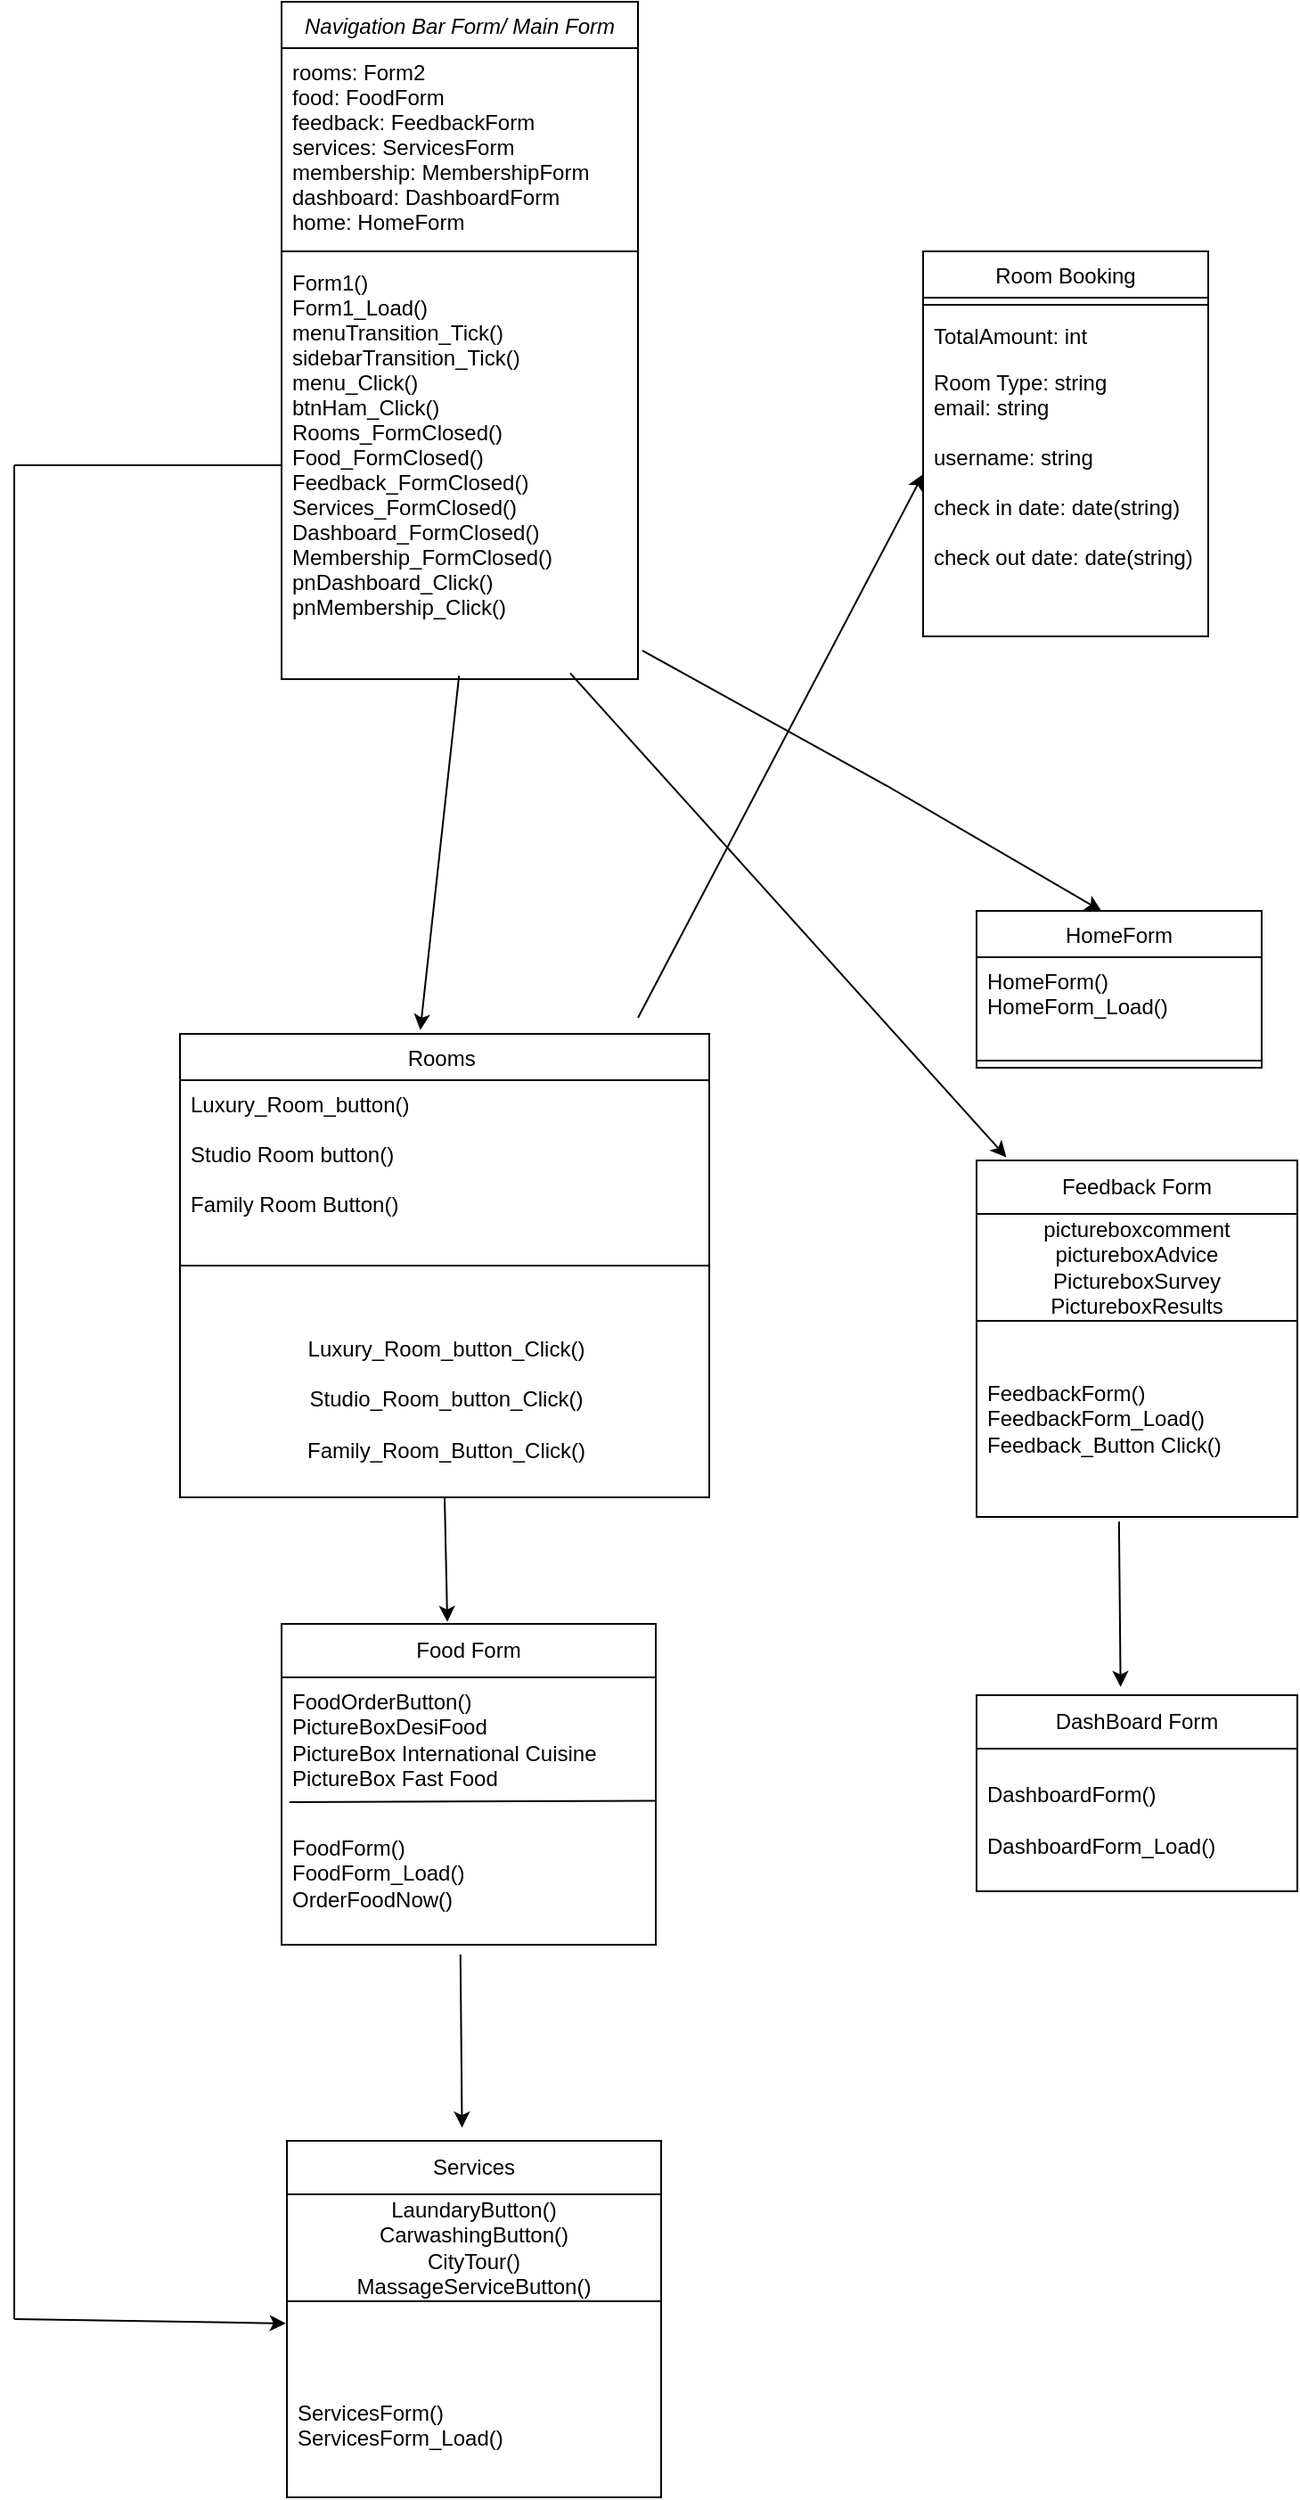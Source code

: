<mxfile version="22.1.18" type="device">
  <diagram id="C5RBs43oDa-KdzZeNtuy" name="Page-1">
    <mxGraphModel dx="1615" dy="857" grid="1" gridSize="10" guides="1" tooltips="1" connect="1" arrows="1" fold="1" page="1" pageScale="1" pageWidth="827" pageHeight="1169" math="0" shadow="0">
      <root>
        <mxCell id="WIyWlLk6GJQsqaUBKTNV-0" />
        <mxCell id="WIyWlLk6GJQsqaUBKTNV-1" parent="WIyWlLk6GJQsqaUBKTNV-0" />
        <mxCell id="zkfFHV4jXpPFQw0GAbJ--0" value="Navigation Bar Form/ Main Form" style="swimlane;fontStyle=2;align=center;verticalAlign=top;childLayout=stackLayout;horizontal=1;startSize=26;horizontalStack=0;resizeParent=1;resizeLast=0;collapsible=1;marginBottom=0;rounded=0;shadow=0;strokeWidth=1;" parent="WIyWlLk6GJQsqaUBKTNV-1" vertex="1">
          <mxGeometry x="220" y="130" width="200" height="380" as="geometry">
            <mxRectangle x="230" y="140" width="160" height="26" as="alternateBounds" />
          </mxGeometry>
        </mxCell>
        <mxCell id="zkfFHV4jXpPFQw0GAbJ--1" value="rooms: Form2&#xa;food: FoodForm&#xa;feedback: FeedbackForm &#xa;services: ServicesForm&#xa;membership: MembershipForm&#xa;dashboard: DashboardForm&#xa;home: HomeForm &#xa;" style="text;align=left;verticalAlign=top;spacingLeft=4;spacingRight=4;overflow=hidden;rotatable=0;points=[[0,0.5],[1,0.5]];portConstraint=eastwest;" parent="zkfFHV4jXpPFQw0GAbJ--0" vertex="1">
          <mxGeometry y="26" width="200" height="110" as="geometry" />
        </mxCell>
        <mxCell id="zkfFHV4jXpPFQw0GAbJ--4" value="" style="line;html=1;strokeWidth=1;align=left;verticalAlign=middle;spacingTop=-1;spacingLeft=3;spacingRight=3;rotatable=0;labelPosition=right;points=[];portConstraint=eastwest;" parent="zkfFHV4jXpPFQw0GAbJ--0" vertex="1">
          <mxGeometry y="136" width="200" height="8" as="geometry" />
        </mxCell>
        <mxCell id="zkfFHV4jXpPFQw0GAbJ--5" value="Form1()&#xa;Form1_Load()&#xa;menuTransition_Tick() &#xa;sidebarTransition_Tick() &#xa;menu_Click()&#xa;btnHam_Click()&#xa;Rooms_FormClosed()&#xa;Food_FormClosed()&#xa;Feedback_FormClosed()&#xa;Services_FormClosed()&#xa;Dashboard_FormClosed()&#xa;Membership_FormClosed()&#xa;pnDashboard_Click() &#xa;pnMembership_Click()&#xa;" style="text;align=left;verticalAlign=top;spacingLeft=4;spacingRight=4;overflow=hidden;rotatable=0;points=[[0,0.5],[1,0.5]];portConstraint=eastwest;" parent="zkfFHV4jXpPFQw0GAbJ--0" vertex="1">
          <mxGeometry y="144" width="200" height="232" as="geometry" />
        </mxCell>
        <mxCell id="zkfFHV4jXpPFQw0GAbJ--6" value="Rooms " style="swimlane;fontStyle=0;align=center;verticalAlign=top;childLayout=stackLayout;horizontal=1;startSize=26;horizontalStack=0;resizeParent=1;resizeLast=0;collapsible=1;marginBottom=0;rounded=0;shadow=0;strokeWidth=1;" parent="WIyWlLk6GJQsqaUBKTNV-1" vertex="1">
          <mxGeometry x="163" y="709" width="297" height="260" as="geometry">
            <mxRectangle x="130" y="380" width="160" height="26" as="alternateBounds" />
          </mxGeometry>
        </mxCell>
        <mxCell id="zkfFHV4jXpPFQw0GAbJ--8" value="Luxury_Room_button()&#xa;&#xa;Studio Room button()&#xa;&#xa;Family Room Button()&#xa;" style="text;align=left;verticalAlign=top;spacingLeft=4;spacingRight=4;overflow=hidden;rotatable=0;points=[[0,0.5],[1,0.5]];portConstraint=eastwest;rounded=0;shadow=0;html=0;" parent="zkfFHV4jXpPFQw0GAbJ--6" vertex="1">
          <mxGeometry y="26" width="297" height="84" as="geometry" />
        </mxCell>
        <mxCell id="zkfFHV4jXpPFQw0GAbJ--9" value="" style="line;html=1;strokeWidth=1;align=left;verticalAlign=middle;spacingTop=-1;spacingLeft=3;spacingRight=3;rotatable=0;labelPosition=right;points=[];portConstraint=eastwest;" parent="zkfFHV4jXpPFQw0GAbJ--6" vertex="1">
          <mxGeometry y="110" width="297" height="40" as="geometry" />
        </mxCell>
        <mxCell id="xoO9wUab0qVXwvC7VbBE-2" value="&lt;br&gt;Luxury_Room_button_Click()&lt;br style=&quot;border-color: var(--border-color); padding: 0px; margin: 0px;&quot;&gt;&lt;br style=&quot;border-color: var(--border-color); padding: 0px; margin: 0px;&quot;&gt;Studio_Room_button_Click()&lt;br style=&quot;border-color: var(--border-color); padding: 0px; margin: 0px;&quot;&gt;&lt;br style=&quot;border-color: var(--border-color); padding: 0px; margin: 0px;&quot;&gt;Family_Room_Button_Click()&lt;div style=&quot;border-color: var(--border-color); padding: 0px; margin: 0px;&quot;&gt;&lt;br style=&quot;border-color: var(--border-color); padding: 0px; margin: 0px; text-align: left;&quot;&gt;&lt;/div&gt;" style="text;html=1;align=center;verticalAlign=middle;resizable=0;points=[];autosize=1;strokeColor=none;fillColor=none;" parent="zkfFHV4jXpPFQw0GAbJ--6" vertex="1">
          <mxGeometry y="150" width="297" height="110" as="geometry" />
        </mxCell>
        <mxCell id="zkfFHV4jXpPFQw0GAbJ--13" value="HomeForm" style="swimlane;fontStyle=0;align=center;verticalAlign=top;childLayout=stackLayout;horizontal=1;startSize=26;horizontalStack=0;resizeParent=1;resizeLast=0;collapsible=1;marginBottom=0;rounded=0;shadow=0;strokeWidth=1;" parent="WIyWlLk6GJQsqaUBKTNV-1" vertex="1">
          <mxGeometry x="610" y="640" width="160" height="88" as="geometry">
            <mxRectangle x="340" y="380" width="170" height="26" as="alternateBounds" />
          </mxGeometry>
        </mxCell>
        <mxCell id="zkfFHV4jXpPFQw0GAbJ--14" value="HomeForm()&#xa;HomeForm_Load()" style="text;align=left;verticalAlign=top;spacingLeft=4;spacingRight=4;overflow=hidden;rotatable=0;points=[[0,0.5],[1,0.5]];portConstraint=eastwest;" parent="zkfFHV4jXpPFQw0GAbJ--13" vertex="1">
          <mxGeometry y="26" width="160" height="54" as="geometry" />
        </mxCell>
        <mxCell id="zkfFHV4jXpPFQw0GAbJ--15" value="" style="line;html=1;strokeWidth=1;align=left;verticalAlign=middle;spacingTop=-1;spacingLeft=3;spacingRight=3;rotatable=0;labelPosition=right;points=[];portConstraint=eastwest;" parent="zkfFHV4jXpPFQw0GAbJ--13" vertex="1">
          <mxGeometry y="80" width="160" height="8" as="geometry" />
        </mxCell>
        <mxCell id="zkfFHV4jXpPFQw0GAbJ--17" value="Room Booking" style="swimlane;fontStyle=0;align=center;verticalAlign=top;childLayout=stackLayout;horizontal=1;startSize=26;horizontalStack=0;resizeParent=1;resizeLast=0;collapsible=1;marginBottom=0;rounded=0;shadow=0;strokeWidth=1;" parent="WIyWlLk6GJQsqaUBKTNV-1" vertex="1">
          <mxGeometry x="580" y="270" width="160" height="216" as="geometry">
            <mxRectangle x="550" y="140" width="160" height="26" as="alternateBounds" />
          </mxGeometry>
        </mxCell>
        <mxCell id="zkfFHV4jXpPFQw0GAbJ--23" value="" style="line;html=1;strokeWidth=1;align=left;verticalAlign=middle;spacingTop=-1;spacingLeft=3;spacingRight=3;rotatable=0;labelPosition=right;points=[];portConstraint=eastwest;" parent="zkfFHV4jXpPFQw0GAbJ--17" vertex="1">
          <mxGeometry y="26" width="160" height="8" as="geometry" />
        </mxCell>
        <mxCell id="zkfFHV4jXpPFQw0GAbJ--24" value="TotalAmount: int" style="text;align=left;verticalAlign=top;spacingLeft=4;spacingRight=4;overflow=hidden;rotatable=0;points=[[0,0.5],[1,0.5]];portConstraint=eastwest;" parent="zkfFHV4jXpPFQw0GAbJ--17" vertex="1">
          <mxGeometry y="34" width="160" height="26" as="geometry" />
        </mxCell>
        <mxCell id="zkfFHV4jXpPFQw0GAbJ--25" value="Room Type: string&#xa;email: string &#xa;&#xa;username: string &#xa;&#xa;check in date: date(string)&#xa;&#xa;check out date: date(string)" style="text;align=left;verticalAlign=top;spacingLeft=4;spacingRight=4;overflow=hidden;rotatable=0;points=[[0,0.5],[1,0.5]];portConstraint=eastwest;" parent="zkfFHV4jXpPFQw0GAbJ--17" vertex="1">
          <mxGeometry y="60" width="160" height="130" as="geometry" />
        </mxCell>
        <mxCell id="xoO9wUab0qVXwvC7VbBE-3" value="" style="endArrow=classic;html=1;rounded=0;exitX=0.498;exitY=1.009;exitDx=0;exitDy=0;exitPerimeter=0;entryX=0.454;entryY=-0.008;entryDx=0;entryDy=0;entryPerimeter=0;" parent="WIyWlLk6GJQsqaUBKTNV-1" source="zkfFHV4jXpPFQw0GAbJ--5" target="zkfFHV4jXpPFQw0GAbJ--6" edge="1">
          <mxGeometry width="50" height="50" relative="1" as="geometry">
            <mxPoint x="380" y="480" as="sourcePoint" />
            <mxPoint x="430" y="430" as="targetPoint" />
            <Array as="points" />
          </mxGeometry>
        </mxCell>
        <mxCell id="xoO9wUab0qVXwvC7VbBE-4" value="&lt;div style=&quot;text-align: left;&quot;&gt;Food Form&lt;/div&gt;" style="swimlane;fontStyle=0;childLayout=stackLayout;horizontal=1;startSize=30;horizontalStack=0;resizeParent=1;resizeParentMax=0;resizeLast=0;collapsible=1;marginBottom=0;whiteSpace=wrap;html=1;" parent="WIyWlLk6GJQsqaUBKTNV-1" vertex="1">
          <mxGeometry x="220" y="1040" width="210" height="180" as="geometry" />
        </mxCell>
        <mxCell id="TiSw5ef2oShj4ADHRT7C-11" value="FoodOrderButton()&lt;br&gt;PictureBoxDesiFood&lt;br&gt;PictureBox International Cuisine&lt;br&gt;PictureBox Fast Food" style="text;strokeColor=none;fillColor=none;align=left;verticalAlign=middle;spacingLeft=4;spacingRight=4;overflow=hidden;points=[[0,0.5],[1,0.5]];portConstraint=eastwest;rotatable=0;whiteSpace=wrap;html=1;" vertex="1" parent="xoO9wUab0qVXwvC7VbBE-4">
          <mxGeometry y="30" width="210" height="70" as="geometry" />
        </mxCell>
        <mxCell id="xoO9wUab0qVXwvC7VbBE-5" value="FoodForm()&lt;br&gt;FoodForm_Load()&lt;br&gt;OrderFoodNow()" style="text;strokeColor=none;fillColor=none;align=left;verticalAlign=middle;spacingLeft=4;spacingRight=4;overflow=hidden;points=[[0,0.5],[1,0.5]];portConstraint=eastwest;rotatable=0;whiteSpace=wrap;html=1;" parent="xoO9wUab0qVXwvC7VbBE-4" vertex="1">
          <mxGeometry y="100" width="210" height="80" as="geometry" />
        </mxCell>
        <mxCell id="TiSw5ef2oShj4ADHRT7C-13" value="" style="endArrow=none;html=1;rounded=0;exitX=0.021;exitY=0;exitDx=0;exitDy=0;exitPerimeter=0;entryX=1.001;entryY=-0.009;entryDx=0;entryDy=0;entryPerimeter=0;" edge="1" parent="xoO9wUab0qVXwvC7VbBE-4" source="xoO9wUab0qVXwvC7VbBE-5" target="xoO9wUab0qVXwvC7VbBE-5">
          <mxGeometry width="50" height="50" relative="1" as="geometry">
            <mxPoint x="200" y="150" as="sourcePoint" />
            <mxPoint x="200" y="100" as="targetPoint" />
          </mxGeometry>
        </mxCell>
        <mxCell id="xoO9wUab0qVXwvC7VbBE-8" value="Services" style="swimlane;fontStyle=0;childLayout=stackLayout;horizontal=1;startSize=30;horizontalStack=0;resizeParent=1;resizeParentMax=0;resizeLast=0;collapsible=1;marginBottom=0;whiteSpace=wrap;html=1;" parent="WIyWlLk6GJQsqaUBKTNV-1" vertex="1">
          <mxGeometry x="223" y="1330" width="210" height="200" as="geometry" />
        </mxCell>
        <mxCell id="TiSw5ef2oShj4ADHRT7C-16" value="LaundaryButton()&lt;br&gt;CarwashingButton()&lt;br&gt;CityTour()&lt;br&gt;MassageServiceButton()" style="rounded=0;whiteSpace=wrap;html=1;" vertex="1" parent="xoO9wUab0qVXwvC7VbBE-8">
          <mxGeometry y="30" width="210" height="60" as="geometry" />
        </mxCell>
        <mxCell id="xoO9wUab0qVXwvC7VbBE-9" value="&lt;br&gt;&lt;br&gt;ServicesForm()&lt;br&gt;ServicesForm_Load()" style="text;strokeColor=none;fillColor=none;align=left;verticalAlign=middle;spacingLeft=4;spacingRight=4;overflow=hidden;points=[[0,0.5],[1,0.5]];portConstraint=eastwest;rotatable=0;whiteSpace=wrap;html=1;" parent="xoO9wUab0qVXwvC7VbBE-8" vertex="1">
          <mxGeometry y="90" width="210" height="110" as="geometry" />
        </mxCell>
        <mxCell id="xoO9wUab0qVXwvC7VbBE-12" value="" style="endArrow=classic;html=1;rounded=0;exitX=0.478;exitY=1.069;exitDx=0;exitDy=0;exitPerimeter=0;entryX=0.468;entryY=-0.037;entryDx=0;entryDy=0;entryPerimeter=0;" parent="WIyWlLk6GJQsqaUBKTNV-1" source="xoO9wUab0qVXwvC7VbBE-5" target="xoO9wUab0qVXwvC7VbBE-8" edge="1">
          <mxGeometry width="50" height="50" relative="1" as="geometry">
            <mxPoint x="340" y="1350" as="sourcePoint" />
            <mxPoint x="390" y="1300" as="targetPoint" />
          </mxGeometry>
        </mxCell>
        <mxCell id="xoO9wUab0qVXwvC7VbBE-13" value="" style="endArrow=classic;html=1;rounded=0;exitX=0.5;exitY=1;exitDx=0;exitDy=0;entryX=0.443;entryY=-0.006;entryDx=0;entryDy=0;entryPerimeter=0;" parent="WIyWlLk6GJQsqaUBKTNV-1" source="zkfFHV4jXpPFQw0GAbJ--6" target="xoO9wUab0qVXwvC7VbBE-4" edge="1">
          <mxGeometry width="50" height="50" relative="1" as="geometry">
            <mxPoint x="340" y="970" as="sourcePoint" />
            <mxPoint x="390" y="920" as="targetPoint" />
          </mxGeometry>
        </mxCell>
        <mxCell id="xoO9wUab0qVXwvC7VbBE-14" value="Feedback Form" style="swimlane;fontStyle=0;childLayout=stackLayout;horizontal=1;startSize=30;horizontalStack=0;resizeParent=1;resizeParentMax=0;resizeLast=0;collapsible=1;marginBottom=0;whiteSpace=wrap;html=1;" parent="WIyWlLk6GJQsqaUBKTNV-1" vertex="1">
          <mxGeometry x="610" y="780" width="180" height="200" as="geometry" />
        </mxCell>
        <mxCell id="TiSw5ef2oShj4ADHRT7C-14" value="pictureboxcomment&lt;br&gt;pictureboxAdvice&lt;br&gt;PictureboxSurvey&lt;br&gt;PictureboxResults" style="rounded=0;whiteSpace=wrap;html=1;" vertex="1" parent="xoO9wUab0qVXwvC7VbBE-14">
          <mxGeometry y="30" width="180" height="60" as="geometry" />
        </mxCell>
        <mxCell id="xoO9wUab0qVXwvC7VbBE-15" value="FeedbackForm()&lt;br&gt;FeedbackForm_Load()&lt;br&gt;Feedback_Button Click()" style="text;strokeColor=none;fillColor=none;align=left;verticalAlign=middle;spacingLeft=4;spacingRight=4;overflow=hidden;points=[[0,0.5],[1,0.5]];portConstraint=eastwest;rotatable=0;whiteSpace=wrap;html=1;" parent="xoO9wUab0qVXwvC7VbBE-14" vertex="1">
          <mxGeometry y="90" width="180" height="110" as="geometry" />
        </mxCell>
        <mxCell id="xoO9wUab0qVXwvC7VbBE-18" value="DashBoard Form" style="swimlane;fontStyle=0;childLayout=stackLayout;horizontal=1;startSize=30;horizontalStack=0;resizeParent=1;resizeParentMax=0;resizeLast=0;collapsible=1;marginBottom=0;whiteSpace=wrap;html=1;" parent="WIyWlLk6GJQsqaUBKTNV-1" vertex="1">
          <mxGeometry x="610" y="1080" width="180" height="110" as="geometry" />
        </mxCell>
        <mxCell id="xoO9wUab0qVXwvC7VbBE-19" value="DashboardForm()&lt;br&gt;&lt;br&gt;DashboardForm_Load()" style="text;strokeColor=none;fillColor=none;align=left;verticalAlign=middle;spacingLeft=4;spacingRight=4;overflow=hidden;points=[[0,0.5],[1,0.5]];portConstraint=eastwest;rotatable=0;whiteSpace=wrap;html=1;" parent="xoO9wUab0qVXwvC7VbBE-18" vertex="1">
          <mxGeometry y="30" width="180" height="80" as="geometry" />
        </mxCell>
        <mxCell id="xoO9wUab0qVXwvC7VbBE-22" value="" style="endArrow=classic;html=1;rounded=0;exitX=0.444;exitY=1.024;exitDx=0;exitDy=0;exitPerimeter=0;entryX=0.449;entryY=-0.042;entryDx=0;entryDy=0;entryPerimeter=0;" parent="WIyWlLk6GJQsqaUBKTNV-1" source="xoO9wUab0qVXwvC7VbBE-15" target="xoO9wUab0qVXwvC7VbBE-18" edge="1">
          <mxGeometry width="50" height="50" relative="1" as="geometry">
            <mxPoint x="340" y="1240" as="sourcePoint" />
            <mxPoint x="390" y="1190" as="targetPoint" />
          </mxGeometry>
        </mxCell>
        <mxCell id="TiSw5ef2oShj4ADHRT7C-1" value="" style="endArrow=classic;html=1;rounded=0;exitX=0.81;exitY=1.003;exitDx=0;exitDy=0;exitPerimeter=0;entryX=0.093;entryY=-0.009;entryDx=0;entryDy=0;entryPerimeter=0;" edge="1" parent="WIyWlLk6GJQsqaUBKTNV-1" source="zkfFHV4jXpPFQw0GAbJ--5" target="xoO9wUab0qVXwvC7VbBE-14">
          <mxGeometry width="50" height="50" relative="1" as="geometry">
            <mxPoint x="470" y="610" as="sourcePoint" />
            <mxPoint x="520" y="560" as="targetPoint" />
          </mxGeometry>
        </mxCell>
        <mxCell id="TiSw5ef2oShj4ADHRT7C-8" value="" style="endArrow=classic;html=1;rounded=0;exitX=1.012;exitY=0.948;exitDx=0;exitDy=0;exitPerimeter=0;entryX=0.438;entryY=0;entryDx=0;entryDy=0;entryPerimeter=0;" edge="1" parent="WIyWlLk6GJQsqaUBKTNV-1" source="zkfFHV4jXpPFQw0GAbJ--5" target="zkfFHV4jXpPFQw0GAbJ--13">
          <mxGeometry width="50" height="50" relative="1" as="geometry">
            <mxPoint x="650" y="530" as="sourcePoint" />
            <mxPoint x="680" y="620" as="targetPoint" />
            <Array as="points">
              <mxPoint x="560" y="570" />
            </Array>
          </mxGeometry>
        </mxCell>
        <mxCell id="TiSw5ef2oShj4ADHRT7C-15" value="" style="endArrow=classic;html=1;rounded=0;entryX=0;entryY=0.5;entryDx=0;entryDy=0;" edge="1" parent="WIyWlLk6GJQsqaUBKTNV-1" target="zkfFHV4jXpPFQw0GAbJ--25">
          <mxGeometry width="50" height="50" relative="1" as="geometry">
            <mxPoint x="420" y="700" as="sourcePoint" />
            <mxPoint x="350" y="500" as="targetPoint" />
          </mxGeometry>
        </mxCell>
        <mxCell id="TiSw5ef2oShj4ADHRT7C-21" value="" style="endArrow=classic;html=1;rounded=0;entryX=-0.003;entryY=0.113;entryDx=0;entryDy=0;entryPerimeter=0;" edge="1" parent="WIyWlLk6GJQsqaUBKTNV-1" target="xoO9wUab0qVXwvC7VbBE-9">
          <mxGeometry width="50" height="50" relative="1" as="geometry">
            <mxPoint x="70" y="1430" as="sourcePoint" />
            <mxPoint x="330" y="1200" as="targetPoint" />
          </mxGeometry>
        </mxCell>
        <mxCell id="TiSw5ef2oShj4ADHRT7C-23" value="" style="endArrow=none;html=1;rounded=0;exitX=0;exitY=0.5;exitDx=0;exitDy=0;" edge="1" parent="WIyWlLk6GJQsqaUBKTNV-1" source="zkfFHV4jXpPFQw0GAbJ--5">
          <mxGeometry width="50" height="50" relative="1" as="geometry">
            <mxPoint x="280" y="410" as="sourcePoint" />
            <mxPoint x="70" y="390" as="targetPoint" />
          </mxGeometry>
        </mxCell>
        <mxCell id="TiSw5ef2oShj4ADHRT7C-24" value="" style="endArrow=none;html=1;rounded=0;" edge="1" parent="WIyWlLk6GJQsqaUBKTNV-1">
          <mxGeometry width="50" height="50" relative="1" as="geometry">
            <mxPoint x="70" y="1430" as="sourcePoint" />
            <mxPoint x="70" y="390" as="targetPoint" />
          </mxGeometry>
        </mxCell>
      </root>
    </mxGraphModel>
  </diagram>
</mxfile>
